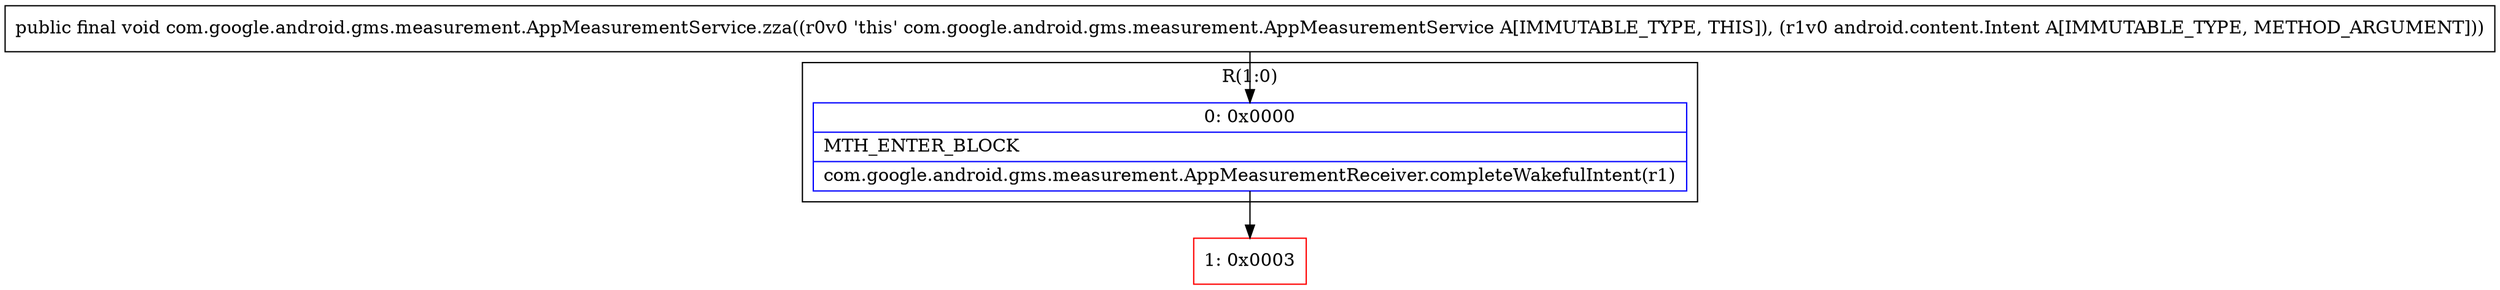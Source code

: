 digraph "CFG forcom.google.android.gms.measurement.AppMeasurementService.zza(Landroid\/content\/Intent;)V" {
subgraph cluster_Region_363173081 {
label = "R(1:0)";
node [shape=record,color=blue];
Node_0 [shape=record,label="{0\:\ 0x0000|MTH_ENTER_BLOCK\l|com.google.android.gms.measurement.AppMeasurementReceiver.completeWakefulIntent(r1)\l}"];
}
Node_1 [shape=record,color=red,label="{1\:\ 0x0003}"];
MethodNode[shape=record,label="{public final void com.google.android.gms.measurement.AppMeasurementService.zza((r0v0 'this' com.google.android.gms.measurement.AppMeasurementService A[IMMUTABLE_TYPE, THIS]), (r1v0 android.content.Intent A[IMMUTABLE_TYPE, METHOD_ARGUMENT])) }"];
MethodNode -> Node_0;
Node_0 -> Node_1;
}

